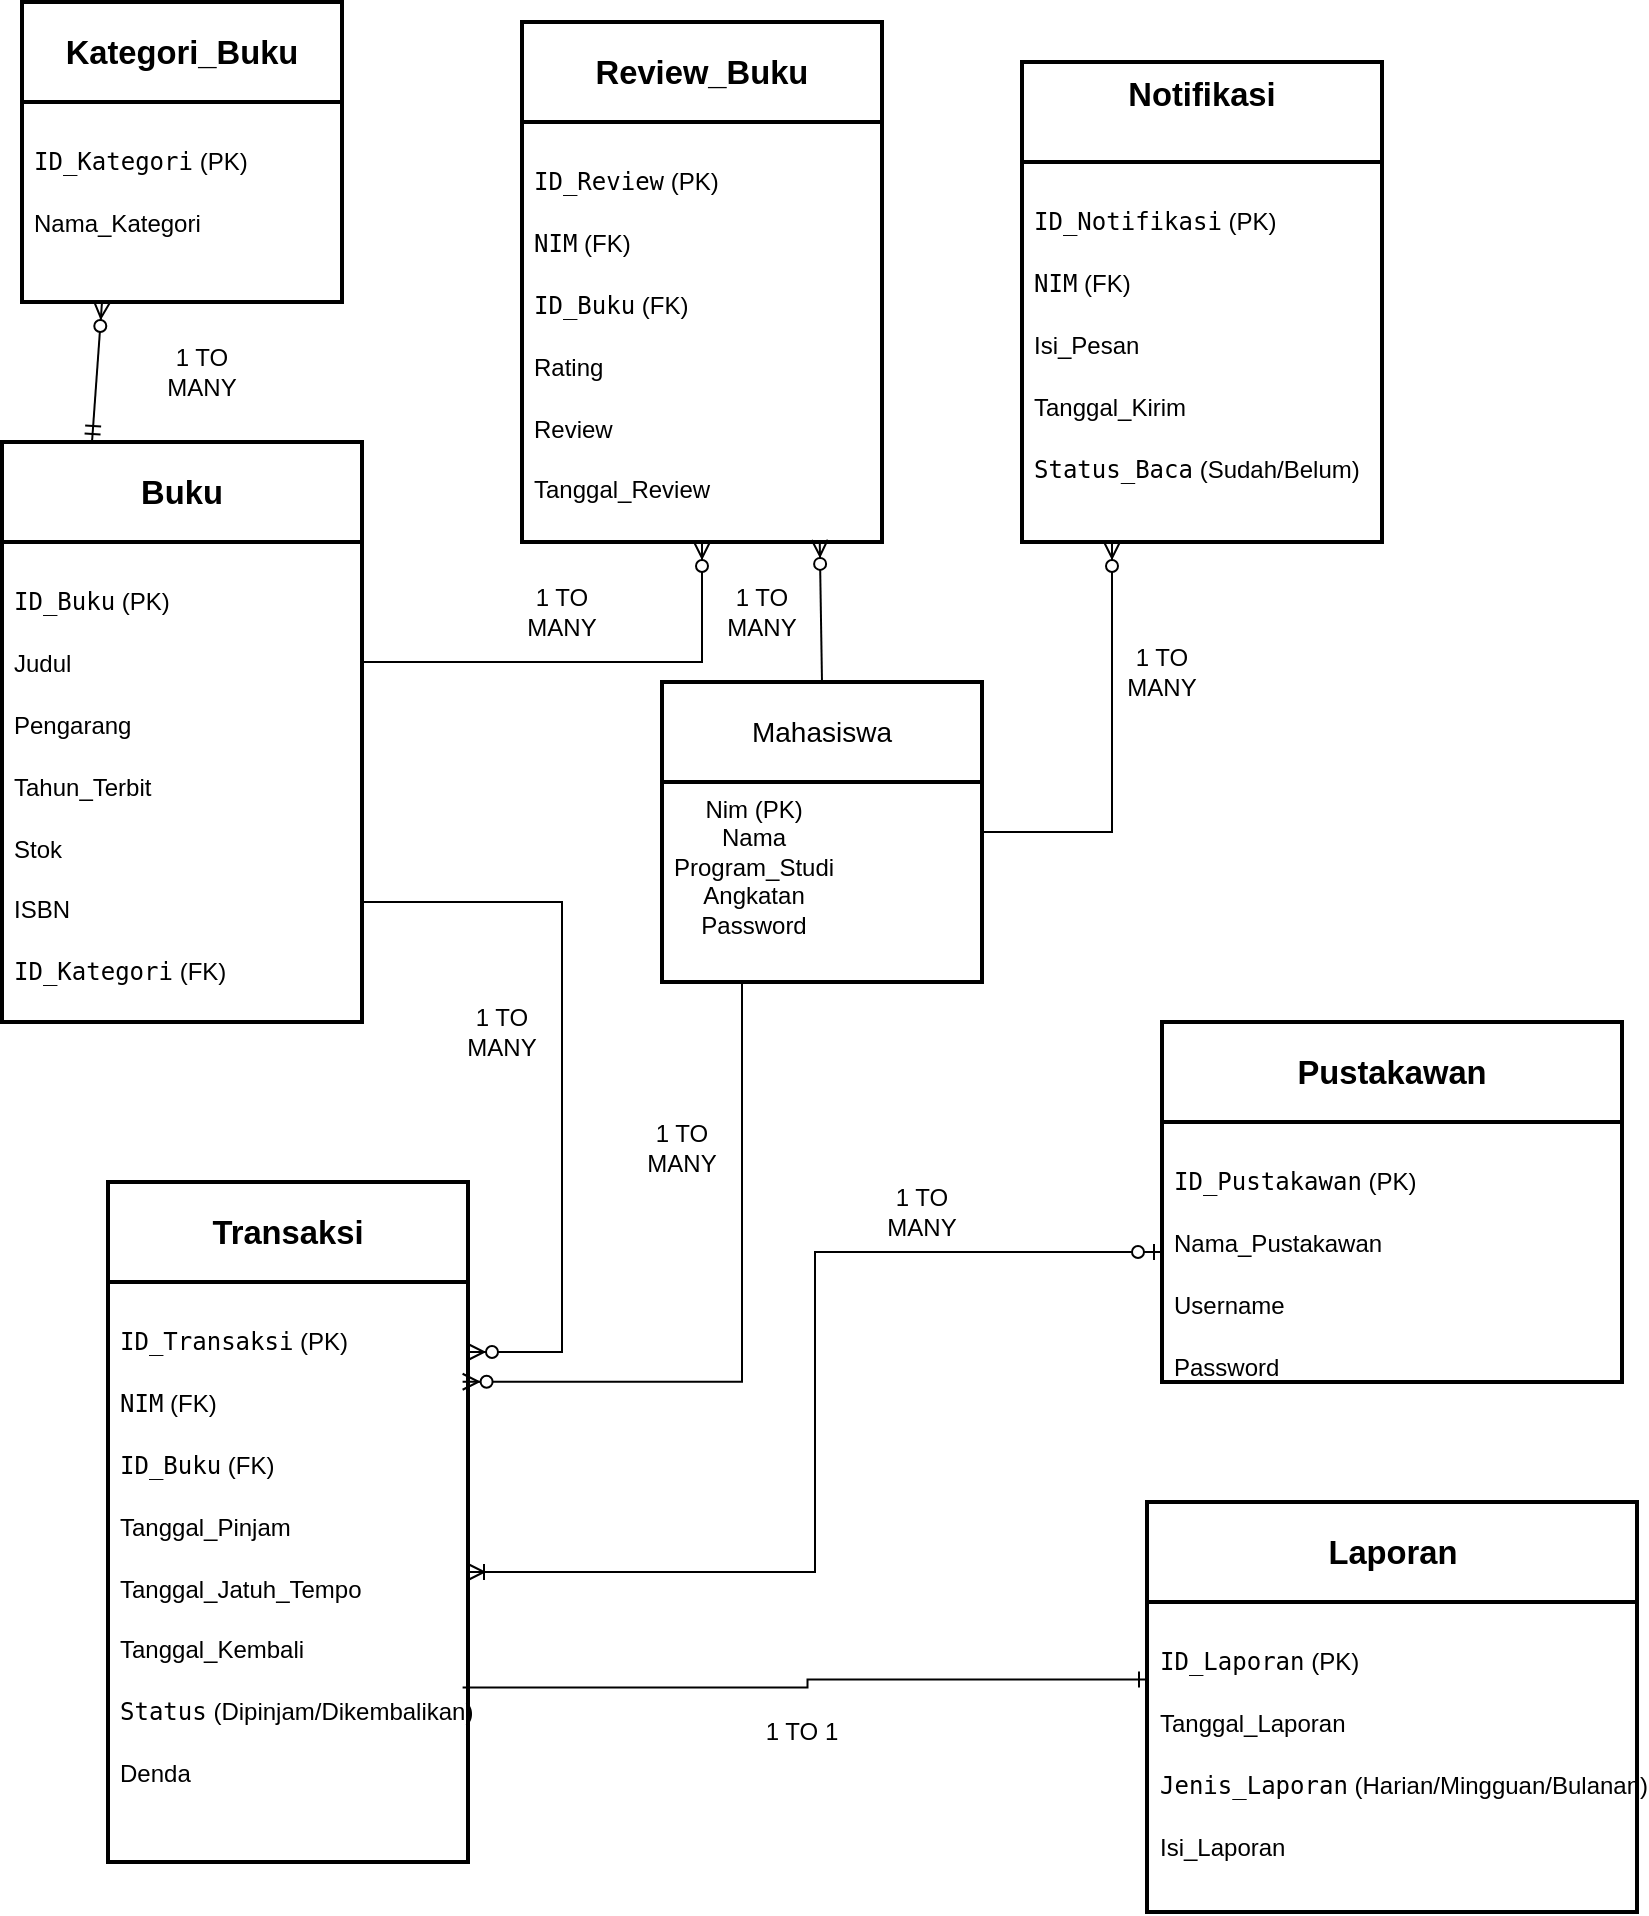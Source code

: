 <mxfile version="26.2.8">
  <diagram name="Page-1" id="gfqlw6HJtLKPapChI4Zx">
    <mxGraphModel dx="2201" dy="851" grid="1" gridSize="10" guides="1" tooltips="1" connect="1" arrows="1" fold="1" page="1" pageScale="1" pageWidth="827" pageHeight="1169" math="0" shadow="0">
      <root>
        <mxCell id="0" />
        <mxCell id="1" parent="0" />
        <mxCell id="ZNYywIUm3ItC9A_8JQBW-13" value="Mahasiswa" style="swimlane;childLayout=stackLayout;horizontal=1;startSize=50;horizontalStack=0;rounded=1;fontSize=14;fontStyle=0;strokeWidth=2;resizeParent=0;resizeLast=1;shadow=0;dashed=0;align=center;arcSize=0;whiteSpace=wrap;html=1;" vertex="1" parent="1">
          <mxGeometry x="320" y="350" width="160" height="150" as="geometry">
            <mxRectangle x="50" y="360" width="110" height="50" as="alternateBounds" />
          </mxGeometry>
        </mxCell>
        <mxCell id="ZNYywIUm3ItC9A_8JQBW-14" value="&lt;div style=&quot;text-align: center;&quot;&gt;&lt;span style=&quot;text-align: start;&quot;&gt;Nim (PK)&lt;/span&gt;&lt;/div&gt;&lt;div style=&quot;text-align: center;&quot;&gt;&lt;span style=&quot;text-align: start;&quot;&gt;Nama&lt;/span&gt;&lt;/div&gt;&lt;div style=&quot;text-align: center;&quot;&gt;&lt;span style=&quot;text-align: start;&quot;&gt;Program_Studi&lt;/span&gt;&lt;/div&gt;&lt;div style=&quot;text-align: center;&quot;&gt;&lt;span style=&quot;text-align: start;&quot;&gt;Angkatan&lt;/span&gt;&lt;/div&gt;&lt;div style=&quot;text-align: center;&quot;&gt;&lt;span style=&quot;text-align: start;&quot;&gt;Password&lt;/span&gt;&lt;/div&gt;" style="align=left;strokeColor=none;fillColor=none;spacingLeft=4;spacingRight=4;fontSize=12;verticalAlign=top;resizable=0;rotatable=0;part=1;html=1;whiteSpace=wrap;" vertex="1" parent="ZNYywIUm3ItC9A_8JQBW-13">
          <mxGeometry y="50" width="160" height="100" as="geometry" />
        </mxCell>
        <mxCell id="ZNYywIUm3ItC9A_8JQBW-17" value="&lt;h3 style=&quot;text-align: start;&quot; class=&quot;&quot; data-end=&quot;1066&quot; data-start=&quot;1045&quot;&gt;&lt;strong data-end=&quot;1066&quot; data-start=&quot;1052&quot;&gt;Notifikasi&lt;/strong&gt;&lt;/h3&gt;&lt;div&gt;&lt;strong data-end=&quot;1066&quot; data-start=&quot;1052&quot;&gt;&lt;br&gt;&lt;/strong&gt;&lt;/div&gt;" style="swimlane;childLayout=stackLayout;horizontal=1;startSize=50;horizontalStack=0;rounded=1;fontSize=14;fontStyle=0;strokeWidth=2;resizeParent=0;resizeLast=1;shadow=0;dashed=0;align=center;arcSize=0;whiteSpace=wrap;html=1;" vertex="1" parent="1">
          <mxGeometry x="500" y="40" width="180" height="240" as="geometry">
            <mxRectangle x="450" y="45" width="160" height="80" as="alternateBounds" />
          </mxGeometry>
        </mxCell>
        <mxCell id="ZNYywIUm3ItC9A_8JQBW-18" value="&lt;div style=&quot;text-align: center;&quot;&gt;&lt;h3 style=&quot;text-align: start;&quot; class=&quot;&quot; data-end=&quot;1066&quot; data-start=&quot;1045&quot;&gt;&lt;code style=&quot;font-weight: 400; font-size: 12px;&quot; data-end=&quot;1084&quot; data-start=&quot;1069&quot;&gt;ID_Notifikasi&lt;/code&gt;&lt;span style=&quot;font-weight: 400; font-size: 12px;&quot;&gt;&amp;nbsp;&lt;/span&gt;&lt;span style=&quot;font-weight: 400; font-size: 12px;&quot;&gt;(PK)&lt;/span&gt;&lt;br&gt;&lt;/h3&gt;&lt;h3 style=&quot;text-align: start;&quot; class=&quot;&quot; data-end=&quot;1066&quot; data-start=&quot;1045&quot;&gt;&lt;code style=&quot;font-weight: 400; font-size: 12px;&quot; data-end=&quot;1097&quot; data-start=&quot;1092&quot;&gt;NIM&lt;/code&gt;&lt;span style=&quot;font-weight: 400; font-size: 12px;&quot;&gt;&amp;nbsp;&lt;/span&gt;&lt;span style=&quot;font-weight: 400; font-size: 12px;&quot;&gt;(FK)&lt;/span&gt;&lt;/h3&gt;&lt;h3 style=&quot;text-align: start;&quot; class=&quot;&quot; data-end=&quot;1066&quot; data-start=&quot;1045&quot;&gt;&lt;span style=&quot;font-size: 12px; font-weight: 400;&quot;&gt;Isi_Pesan&lt;/span&gt;&lt;/h3&gt;&lt;h3 style=&quot;text-align: start;&quot; class=&quot;&quot; data-end=&quot;1066&quot; data-start=&quot;1045&quot;&gt;&lt;span style=&quot;font-weight: 400; font-size: 12px;&quot;&gt;Tanggal_Kirim&lt;/span&gt;&lt;/h3&gt;&lt;h3 style=&quot;text-align: start;&quot; class=&quot;&quot; data-end=&quot;1066&quot; data-start=&quot;1045&quot;&gt;&lt;code style=&quot;font-weight: 400; font-size: 12px;&quot; data-end=&quot;1150&quot; data-start=&quot;1137&quot;&gt;Status_Baca&lt;/code&gt;&lt;span style=&quot;font-weight: 400; font-size: 12px;&quot;&gt;&amp;nbsp;(Sudah/Belum)&lt;/span&gt;&lt;/h3&gt;&lt;/div&gt;" style="align=left;strokeColor=none;fillColor=none;spacingLeft=4;spacingRight=4;fontSize=12;verticalAlign=top;resizable=0;rotatable=0;part=1;html=1;whiteSpace=wrap;" vertex="1" parent="ZNYywIUm3ItC9A_8JQBW-17">
          <mxGeometry y="50" width="180" height="190" as="geometry" />
        </mxCell>
        <mxCell id="ZNYywIUm3ItC9A_8JQBW-21" value="&lt;h3 style=&quot;text-align: start;&quot; class=&quot;&quot; data-end=&quot;769&quot; data-start=&quot;749&quot;&gt;&lt;strong data-end=&quot;769&quot; data-start=&quot;756&quot;&gt;Transaksi&lt;/strong&gt;&lt;/h3&gt;" style="swimlane;childLayout=stackLayout;horizontal=1;startSize=50;horizontalStack=0;rounded=1;fontSize=14;fontStyle=0;strokeWidth=2;resizeParent=0;resizeLast=1;shadow=0;dashed=0;align=center;arcSize=0;whiteSpace=wrap;html=1;" vertex="1" parent="1">
          <mxGeometry x="43" y="600" width="180" height="340" as="geometry">
            <mxRectangle x="43" y="600" width="160" height="70" as="alternateBounds" />
          </mxGeometry>
        </mxCell>
        <mxCell id="ZNYywIUm3ItC9A_8JQBW-22" value="&lt;div style=&quot;text-align: center;&quot;&gt;&lt;h3 style=&quot;text-align: start;&quot; class=&quot;&quot; data-end=&quot;769&quot; data-start=&quot;749&quot;&gt;&lt;code style=&quot;font-size: 12px; font-weight: normal;&quot; data-end=&quot;786&quot; data-start=&quot;772&quot;&gt;ID_Transaksi&lt;/code&gt;&lt;span style=&quot;font-size: 12px; font-weight: normal;&quot;&gt;&amp;nbsp;(PK)&lt;/span&gt;&lt;br&gt;&lt;/h3&gt;&lt;h3 style=&quot;text-align: start;&quot; class=&quot;&quot; data-end=&quot;769&quot; data-start=&quot;749&quot;&gt;&lt;code style=&quot;font-size: 12px; font-weight: normal;&quot; data-end=&quot;799&quot; data-start=&quot;794&quot;&gt;NIM&lt;/code&gt;&lt;span style=&quot;font-size: 12px; font-weight: normal;&quot;&gt;&amp;nbsp;(FK)&lt;/span&gt;&lt;/h3&gt;&lt;h3 style=&quot;text-align: start;&quot; class=&quot;&quot; data-end=&quot;769&quot; data-start=&quot;749&quot;&gt;&lt;code style=&quot;font-size: 12px; font-weight: normal;&quot; data-end=&quot;816&quot; data-start=&quot;807&quot;&gt;ID_Buku&lt;/code&gt;&lt;span style=&quot;font-size: 12px; font-weight: normal;&quot;&gt;&amp;nbsp;(FK)&lt;/span&gt;&lt;/h3&gt;&lt;h3 style=&quot;text-align: start;&quot; class=&quot;&quot; data-end=&quot;769&quot; data-start=&quot;749&quot;&gt;&lt;span style=&quot;font-size: 12px; font-weight: normal;&quot;&gt;Tanggal_Pinjam&lt;/span&gt;&lt;/h3&gt;&lt;h3 style=&quot;text-align: start;&quot; class=&quot;&quot; data-end=&quot;769&quot; data-start=&quot;749&quot;&gt;&lt;span style=&quot;font-size: 12px; font-weight: normal;&quot;&gt;Tanggal_Jatuh_Tempo&lt;/span&gt;&lt;/h3&gt;&lt;h3 style=&quot;text-align: start;&quot; class=&quot;&quot; data-end=&quot;769&quot; data-start=&quot;749&quot;&gt;&lt;span style=&quot;font-size: 12px; font-weight: normal;&quot;&gt;Tanggal_Kembali&lt;/span&gt;&lt;/h3&gt;&lt;h3 style=&quot;text-align: start;&quot; class=&quot;&quot; data-end=&quot;769&quot; data-start=&quot;749&quot;&gt;&lt;code style=&quot;font-size: 12px; font-weight: normal;&quot; data-end=&quot;895&quot; data-start=&quot;887&quot;&gt;Status&lt;/code&gt;&lt;span style=&quot;font-size: 12px; font-weight: normal;&quot;&gt;&amp;nbsp;(Dipinjam/Dikembalikan)&lt;/span&gt;&lt;/h3&gt;&lt;h3 style=&quot;text-align: start;&quot; class=&quot;&quot; data-end=&quot;769&quot; data-start=&quot;749&quot;&gt;&lt;span style=&quot;font-size: 12px; font-weight: normal;&quot;&gt;Denda&lt;/span&gt;&lt;/h3&gt;&lt;/div&gt;" style="align=left;strokeColor=none;fillColor=none;spacingLeft=4;spacingRight=4;fontSize=12;verticalAlign=top;resizable=0;rotatable=0;part=1;html=1;whiteSpace=wrap;" vertex="1" parent="ZNYywIUm3ItC9A_8JQBW-21">
          <mxGeometry y="50" width="180" height="290" as="geometry" />
        </mxCell>
        <mxCell id="ZNYywIUm3ItC9A_8JQBW-24" value="&lt;h3 style=&quot;text-align: start;&quot; class=&quot;&quot; data-end=&quot;708&quot; data-start=&quot;684&quot;&gt;&lt;strong data-end=&quot;708&quot; data-start=&quot;691&quot;&gt;Kategori_Buku&lt;/strong&gt;&lt;/h3&gt;" style="swimlane;childLayout=stackLayout;horizontal=1;startSize=50;horizontalStack=0;rounded=1;fontSize=14;fontStyle=0;strokeWidth=2;resizeParent=0;resizeLast=1;shadow=0;dashed=0;align=center;arcSize=0;whiteSpace=wrap;html=1;" vertex="1" parent="1">
          <mxGeometry y="10" width="160" height="150" as="geometry">
            <mxRectangle x="43" y="55" width="160" height="70" as="alternateBounds" />
          </mxGeometry>
        </mxCell>
        <mxCell id="ZNYywIUm3ItC9A_8JQBW-25" value="&lt;div style=&quot;text-align: center;&quot;&gt;&lt;h3 style=&quot;text-align: start;&quot; class=&quot;&quot; data-end=&quot;708&quot; data-start=&quot;684&quot;&gt;&lt;code style=&quot;font-size: 12px; font-weight: normal;&quot; data-end=&quot;724&quot; data-start=&quot;711&quot;&gt;ID_Kategori&lt;/code&gt;&lt;span style=&quot;font-size: 12px; font-weight: normal;&quot;&gt;&amp;nbsp;(PK)&lt;/span&gt;&lt;br&gt;&lt;/h3&gt;&lt;h3 style=&quot;text-align: start;&quot; class=&quot;&quot; data-end=&quot;708&quot; data-start=&quot;684&quot;&gt;&lt;span style=&quot;font-size: 12px; font-weight: normal;&quot;&gt;Nama_Kategori&lt;/span&gt;&lt;/h3&gt;&lt;/div&gt;" style="align=left;strokeColor=none;fillColor=none;spacingLeft=4;spacingRight=4;fontSize=12;verticalAlign=top;resizable=0;rotatable=0;part=1;html=1;whiteSpace=wrap;" vertex="1" parent="ZNYywIUm3ItC9A_8JQBW-24">
          <mxGeometry y="50" width="160" height="100" as="geometry" />
        </mxCell>
        <mxCell id="ZNYywIUm3ItC9A_8JQBW-26" value="&lt;h3 style=&quot;text-align: start;&quot; class=&quot;&quot; data-end=&quot;953&quot; data-start=&quot;931&quot;&gt;&lt;strong data-end=&quot;953&quot; data-start=&quot;938&quot;&gt;Review_Buku&lt;/strong&gt;&lt;/h3&gt;" style="swimlane;childLayout=stackLayout;horizontal=1;startSize=50;horizontalStack=0;rounded=1;fontSize=14;fontStyle=0;strokeWidth=2;resizeParent=0;resizeLast=1;shadow=0;dashed=0;align=center;arcSize=0;whiteSpace=wrap;html=1;" vertex="1" parent="1">
          <mxGeometry x="250" y="20" width="180" height="260" as="geometry">
            <mxRectangle x="223" y="50" width="187" height="70" as="alternateBounds" />
          </mxGeometry>
        </mxCell>
        <mxCell id="ZNYywIUm3ItC9A_8JQBW-27" value="&lt;div style=&quot;text-align: center;&quot;&gt;&lt;h3 style=&quot;text-align: start;&quot; class=&quot;&quot; data-end=&quot;953&quot; data-start=&quot;931&quot;&gt;&lt;code style=&quot;font-weight: 400; font-size: 12px;&quot; data-end=&quot;967&quot; data-start=&quot;956&quot;&gt;ID_Review&lt;/code&gt;&lt;span style=&quot;font-weight: 400; font-size: 12px;&quot;&gt;&amp;nbsp;&lt;/span&gt;&lt;span style=&quot;font-weight: 400; font-size: 12px;&quot;&gt;(PK)&lt;/span&gt;&lt;br&gt;&lt;/h3&gt;&lt;h3 style=&quot;text-align: start;&quot; class=&quot;&quot; data-end=&quot;953&quot; data-start=&quot;931&quot;&gt;&lt;code style=&quot;font-weight: 400; font-size: 12px;&quot; data-end=&quot;980&quot; data-start=&quot;975&quot;&gt;NIM&lt;/code&gt;&lt;span style=&quot;font-weight: 400; font-size: 12px;&quot;&gt;&amp;nbsp;&lt;/span&gt;&lt;span style=&quot;font-weight: 400; font-size: 12px;&quot;&gt;(FK)&lt;/span&gt;&lt;/h3&gt;&lt;h3 style=&quot;text-align: start;&quot; class=&quot;&quot; data-end=&quot;953&quot; data-start=&quot;931&quot;&gt;&lt;code style=&quot;font-weight: 400; font-size: 12px;&quot; data-end=&quot;997&quot; data-start=&quot;988&quot;&gt;ID_Buku&lt;/code&gt;&lt;span style=&quot;font-weight: 400; font-size: 12px;&quot;&gt;&amp;nbsp;&lt;/span&gt;&lt;span style=&quot;font-weight: 400; font-size: 12px;&quot;&gt;(FK)&lt;/span&gt;&lt;/h3&gt;&lt;h3 style=&quot;text-align: start;&quot; class=&quot;&quot; data-end=&quot;953&quot; data-start=&quot;931&quot;&gt;&lt;span style=&quot;font-weight: 400; font-size: 12px;&quot;&gt;Rating&lt;/span&gt;&lt;/h3&gt;&lt;h3 style=&quot;text-align: start;&quot; class=&quot;&quot; data-end=&quot;953&quot; data-start=&quot;931&quot;&gt;&lt;span style=&quot;font-weight: 400; font-size: 12px;&quot;&gt;Review&lt;/span&gt;&lt;/h3&gt;&lt;h3 style=&quot;text-align: start;&quot; class=&quot;&quot; data-end=&quot;953&quot; data-start=&quot;931&quot;&gt;&lt;span style=&quot;font-weight: 400; font-size: 12px;&quot;&gt;Tanggal_Review&lt;/span&gt;&lt;/h3&gt;&lt;/div&gt;" style="align=left;strokeColor=none;fillColor=none;spacingLeft=4;spacingRight=4;fontSize=12;verticalAlign=top;resizable=0;rotatable=0;part=1;html=1;whiteSpace=wrap;" vertex="1" parent="ZNYywIUm3ItC9A_8JQBW-26">
          <mxGeometry y="50" width="180" height="210" as="geometry" />
        </mxCell>
        <mxCell id="ZNYywIUm3ItC9A_8JQBW-28" value="&lt;h3 style=&quot;text-align: start;&quot; class=&quot;&quot; data-end=&quot;953&quot; data-start=&quot;931&quot;&gt;&lt;strong data-end=&quot;953&quot; data-start=&quot;938&quot;&gt;Buku&lt;/strong&gt;&lt;/h3&gt;" style="swimlane;childLayout=stackLayout;horizontal=1;startSize=50;horizontalStack=0;rounded=1;fontSize=14;fontStyle=0;strokeWidth=2;resizeParent=0;resizeLast=1;shadow=0;dashed=0;align=center;arcSize=0;whiteSpace=wrap;html=1;" vertex="1" parent="1">
          <mxGeometry x="-10" y="230" width="180" height="290" as="geometry">
            <mxRectangle x="43" y="290" width="146" height="70" as="alternateBounds" />
          </mxGeometry>
        </mxCell>
        <mxCell id="ZNYywIUm3ItC9A_8JQBW-29" value="&lt;div style=&quot;text-align: center;&quot;&gt;&lt;h3 style=&quot;text-align: start;&quot; class=&quot;&quot; data-end=&quot;585&quot; data-start=&quot;570&quot;&gt;&lt;code style=&quot;font-size: 12px; font-weight: normal;&quot; data-end=&quot;597&quot; data-start=&quot;588&quot;&gt;ID_Buku&lt;/code&gt;&lt;span style=&quot;font-size: 12px; font-weight: normal;&quot;&gt;&amp;nbsp;&lt;/span&gt;&lt;span style=&quot;font-size: 12px; font-weight: normal;&quot;&gt;(PK)&lt;/span&gt;&lt;/h3&gt;&lt;h3 style=&quot;text-align: start;&quot; class=&quot;&quot; data-end=&quot;585&quot; data-start=&quot;570&quot;&gt;&lt;span style=&quot;font-size: 12px; font-weight: normal;&quot;&gt;Judul&lt;/span&gt;&lt;/h3&gt;&lt;h3 style=&quot;text-align: start;&quot; class=&quot;&quot; data-end=&quot;585&quot; data-start=&quot;570&quot;&gt;&lt;span style=&quot;font-size: 12px; font-weight: normal;&quot;&gt;Pengarang&lt;/span&gt;&lt;/h3&gt;&lt;h3 style=&quot;text-align: start;&quot; class=&quot;&quot; data-end=&quot;585&quot; data-start=&quot;570&quot;&gt;&lt;span style=&quot;font-size: 12px; font-weight: normal;&quot;&gt;Tahun_Terbit&lt;/span&gt;&lt;/h3&gt;&lt;h3 style=&quot;text-align: start;&quot; class=&quot;&quot; data-end=&quot;585&quot; data-start=&quot;570&quot;&gt;&lt;span style=&quot;font-size: 12px; font-weight: normal;&quot;&gt;Stok&lt;/span&gt;&lt;/h3&gt;&lt;h3 style=&quot;text-align: start;&quot; class=&quot;&quot; data-end=&quot;585&quot; data-start=&quot;570&quot;&gt;&lt;span style=&quot;font-size: 12px; font-weight: normal;&quot;&gt;ISBN&lt;/span&gt;&lt;/h3&gt;&lt;h3 style=&quot;text-align: start;&quot; class=&quot;&quot; data-end=&quot;585&quot; data-start=&quot;570&quot;&gt;&lt;code style=&quot;font-size: 12px; font-weight: normal;&quot; data-end=&quot;677&quot; data-start=&quot;664&quot;&gt;ID_Kategori&lt;/code&gt;&lt;span style=&quot;font-size: 12px; font-weight: normal;&quot;&gt;&amp;nbsp;(FK)&lt;/span&gt;&lt;/h3&gt;&lt;/div&gt;" style="align=left;strokeColor=none;fillColor=none;spacingLeft=4;spacingRight=4;fontSize=12;verticalAlign=top;resizable=0;rotatable=0;part=1;html=1;whiteSpace=wrap;" vertex="1" parent="ZNYywIUm3ItC9A_8JQBW-28">
          <mxGeometry y="50" width="180" height="240" as="geometry" />
        </mxCell>
        <mxCell id="ZNYywIUm3ItC9A_8JQBW-30" value="&lt;h3 style=&quot;text-align: start;&quot; class=&quot;&quot; data-end=&quot;499&quot; data-start=&quot;478&quot;&gt;&lt;strong data-end=&quot;499&quot; data-start=&quot;485&quot;&gt;Pustakawan&lt;/strong&gt;&lt;/h3&gt;" style="swimlane;childLayout=stackLayout;horizontal=1;startSize=50;horizontalStack=0;rounded=1;fontSize=14;fontStyle=0;strokeWidth=2;resizeParent=0;resizeLast=1;shadow=0;dashed=0;align=center;arcSize=0;whiteSpace=wrap;html=1;" vertex="1" parent="1">
          <mxGeometry x="570" y="520" width="230" height="180" as="geometry">
            <mxRectangle x="570" y="520" width="140" height="70" as="alternateBounds" />
          </mxGeometry>
        </mxCell>
        <mxCell id="ZNYywIUm3ItC9A_8JQBW-31" value="&lt;div style=&quot;text-align: center;&quot;&gt;&lt;h3 style=&quot;text-align: start;&quot; class=&quot;&quot; data-end=&quot;499&quot; data-start=&quot;478&quot;&gt;&lt;code style=&quot;font-size: 12px; font-weight: normal;&quot; data-end=&quot;517&quot; data-start=&quot;502&quot;&gt;ID_Pustakawan&lt;/code&gt;&lt;span style=&quot;font-size: 12px; font-weight: normal;&quot;&gt;&amp;nbsp;(PK)&lt;/span&gt;&lt;br&gt;&lt;/h3&gt;&lt;h3 style=&quot;text-align: start;&quot; class=&quot;&quot; data-end=&quot;499&quot; data-start=&quot;478&quot;&gt;&lt;span style=&quot;font-size: 12px; font-weight: normal;&quot;&gt;Nama_Pustakawan&lt;/span&gt;&lt;/h3&gt;&lt;h3 style=&quot;text-align: start;&quot; class=&quot;&quot; data-end=&quot;499&quot; data-start=&quot;478&quot;&gt;&lt;span style=&quot;font-size: 12px; font-weight: normal;&quot;&gt;Username&lt;/span&gt;&lt;/h3&gt;&lt;h3 style=&quot;text-align: start;&quot; class=&quot;&quot; data-end=&quot;499&quot; data-start=&quot;478&quot;&gt;&lt;span style=&quot;font-size: 12px; font-weight: normal;&quot;&gt;Password&lt;/span&gt;&lt;/h3&gt;&lt;/div&gt;" style="align=left;strokeColor=none;fillColor=none;spacingLeft=4;spacingRight=4;fontSize=12;verticalAlign=top;resizable=0;rotatable=0;part=1;html=1;whiteSpace=wrap;" vertex="1" parent="ZNYywIUm3ItC9A_8JQBW-30">
          <mxGeometry y="50" width="230" height="130" as="geometry" />
        </mxCell>
        <mxCell id="ZNYywIUm3ItC9A_8JQBW-33" value="&lt;h3 style=&quot;text-align: start;&quot; class=&quot;&quot; data-end=&quot;1184&quot; data-start=&quot;1166&quot;&gt;&lt;strong data-end=&quot;1184&quot; data-start=&quot;1173&quot;&gt;Laporan&lt;/strong&gt;&lt;/h3&gt;" style="swimlane;childLayout=stackLayout;horizontal=1;startSize=50;horizontalStack=0;rounded=1;fontSize=14;fontStyle=0;strokeWidth=2;resizeParent=0;resizeLast=1;shadow=0;dashed=0;align=center;arcSize=0;whiteSpace=wrap;html=1;" vertex="1" parent="1">
          <mxGeometry x="562.5" y="760" width="245" height="205" as="geometry">
            <mxRectangle x="607.5" y="750" width="155" height="70" as="alternateBounds" />
          </mxGeometry>
        </mxCell>
        <mxCell id="ZNYywIUm3ItC9A_8JQBW-34" value="&lt;div style=&quot;text-align: center;&quot;&gt;&lt;h3 style=&quot;text-align: start;&quot; class=&quot;&quot; data-end=&quot;1184&quot; data-start=&quot;1166&quot;&gt;&lt;code style=&quot;font-weight: 400; font-size: 12px;&quot; data-end=&quot;1199&quot; data-start=&quot;1187&quot;&gt;ID_Laporan&lt;/code&gt;&lt;span style=&quot;font-weight: 400; font-size: 12px;&quot;&gt;&amp;nbsp;&lt;/span&gt;&lt;span style=&quot;font-weight: 400; font-size: 12px;&quot;&gt;(PK)&lt;/span&gt;&lt;br&gt;&lt;/h3&gt;&lt;h3 style=&quot;text-align: start;&quot; class=&quot;&quot; data-end=&quot;1184&quot; data-start=&quot;1166&quot;&gt;&lt;span style=&quot;font-weight: 400; font-size: 12px;&quot;&gt;Tanggal_Laporan&lt;/span&gt;&lt;/h3&gt;&lt;h3 style=&quot;text-align: start;&quot; class=&quot;&quot; data-end=&quot;1184&quot; data-start=&quot;1166&quot;&gt;&lt;code style=&quot;font-weight: 400; font-size: 12px;&quot; data-end=&quot;1242&quot; data-start=&quot;1227&quot;&gt;Jenis_Laporan&lt;/code&gt;&lt;span style=&quot;font-weight: 400; font-size: 12px;&quot;&gt;&amp;nbsp;&lt;/span&gt;&lt;span style=&quot;font-weight: 400; font-size: 12px;&quot;&gt;(Harian/Mingguan/Bulanan)&lt;/span&gt;&lt;/h3&gt;&lt;h3 style=&quot;text-align: start;&quot; class=&quot;&quot; data-end=&quot;1184&quot; data-start=&quot;1166&quot;&gt;&lt;span style=&quot;font-weight: 400; font-size: 12px;&quot;&gt;Isi_Laporan&lt;/span&gt;&lt;/h3&gt;&lt;/div&gt;" style="align=left;strokeColor=none;fillColor=none;spacingLeft=4;spacingRight=4;fontSize=12;verticalAlign=top;resizable=0;rotatable=0;part=1;html=1;whiteSpace=wrap;" vertex="1" parent="ZNYywIUm3ItC9A_8JQBW-33">
          <mxGeometry y="50" width="245" height="155" as="geometry" />
        </mxCell>
        <mxCell id="ZNYywIUm3ItC9A_8JQBW-42" value="" style="edgeStyle=orthogonalEdgeStyle;fontSize=12;html=1;endArrow=ERzeroToMany;endFill=1;rounded=0;exitX=0.25;exitY=1;exitDx=0;exitDy=0;entryX=0.985;entryY=0.172;entryDx=0;entryDy=0;entryPerimeter=0;" edge="1" parent="1" source="ZNYywIUm3ItC9A_8JQBW-14" target="ZNYywIUm3ItC9A_8JQBW-22">
          <mxGeometry width="100" height="100" relative="1" as="geometry">
            <mxPoint x="485.29" y="610" as="sourcePoint" />
            <mxPoint x="260.03" y="731.32" as="targetPoint" />
            <Array as="points">
              <mxPoint x="360" y="700" />
            </Array>
          </mxGeometry>
        </mxCell>
        <mxCell id="ZNYywIUm3ItC9A_8JQBW-44" value="" style="fontSize=12;html=1;endArrow=ERzeroToMany;endFill=1;rounded=0;entryX=0.5;entryY=1;entryDx=0;entryDy=0;exitX=1;exitY=0.25;exitDx=0;exitDy=0;edgeStyle=orthogonalEdgeStyle;" edge="1" parent="1" source="ZNYywIUm3ItC9A_8JQBW-29" target="ZNYywIUm3ItC9A_8JQBW-26">
          <mxGeometry width="100" height="100" relative="1" as="geometry">
            <mxPoint x="98" y="240" as="sourcePoint" />
            <mxPoint x="100" y="125" as="targetPoint" />
          </mxGeometry>
        </mxCell>
        <mxCell id="ZNYywIUm3ItC9A_8JQBW-45" value="" style="fontSize=12;html=1;endArrow=ERzeroToMany;endFill=1;rounded=0;entryX=0.827;entryY=0.995;entryDx=0;entryDy=0;exitX=0.5;exitY=0;exitDx=0;exitDy=0;entryPerimeter=0;" edge="1" parent="1" source="ZNYywIUm3ItC9A_8JQBW-13" target="ZNYywIUm3ItC9A_8JQBW-27">
          <mxGeometry width="100" height="100" relative="1" as="geometry">
            <mxPoint x="188" y="240" as="sourcePoint" />
            <mxPoint x="327" y="130" as="targetPoint" />
          </mxGeometry>
        </mxCell>
        <mxCell id="ZNYywIUm3ItC9A_8JQBW-47" value="" style="fontSize=12;html=1;endArrow=ERzeroToMany;endFill=1;rounded=0;edgeStyle=orthogonalEdgeStyle;entryX=0.25;entryY=1;entryDx=0;entryDy=0;exitX=1;exitY=0.5;exitDx=0;exitDy=0;" edge="1" parent="1" source="ZNYywIUm3ItC9A_8JQBW-13" target="ZNYywIUm3ItC9A_8JQBW-17">
          <mxGeometry width="100" height="100" relative="1" as="geometry">
            <mxPoint x="470" y="340" as="sourcePoint" />
            <mxPoint x="490" y="130" as="targetPoint" />
          </mxGeometry>
        </mxCell>
        <mxCell id="ZNYywIUm3ItC9A_8JQBW-55" value="" style="fontSize=12;html=1;endArrow=ERoneToMany;startArrow=ERzeroToOne;rounded=0;entryX=1;entryY=0.5;entryDx=0;entryDy=0;exitX=0;exitY=0.5;exitDx=0;exitDy=0;edgeStyle=orthogonalEdgeStyle;" edge="1" parent="1" source="ZNYywIUm3ItC9A_8JQBW-31" target="ZNYywIUm3ItC9A_8JQBW-22">
          <mxGeometry width="100" height="100" relative="1" as="geometry">
            <mxPoint x="612.5" y="730" as="sourcePoint" />
            <mxPoint x="270" y="894.37" as="targetPoint" />
          </mxGeometry>
        </mxCell>
        <mxCell id="ZNYywIUm3ItC9A_8JQBW-56" value="" style="fontSize=12;html=1;endArrow=ERzeroToMany;startArrow=ERmandOne;rounded=0;exitX=0.25;exitY=0;exitDx=0;exitDy=0;entryX=0.25;entryY=1;entryDx=0;entryDy=0;" edge="1" parent="1" source="ZNYywIUm3ItC9A_8JQBW-28" target="ZNYywIUm3ItC9A_8JQBW-25">
          <mxGeometry width="100" height="100" relative="1" as="geometry">
            <mxPoint x="90" y="200" as="sourcePoint" />
            <mxPoint x="190" y="100" as="targetPoint" />
          </mxGeometry>
        </mxCell>
        <mxCell id="ZNYywIUm3ItC9A_8JQBW-57" value="" style="edgeStyle=orthogonalEdgeStyle;fontSize=12;html=1;endArrow=ERzeroToMany;endFill=1;rounded=0;entryX=1;entryY=0.25;entryDx=0;entryDy=0;exitX=1;exitY=0.75;exitDx=0;exitDy=0;" edge="1" parent="1" source="ZNYywIUm3ItC9A_8JQBW-29" target="ZNYywIUm3ItC9A_8JQBW-21">
          <mxGeometry width="100" height="100" relative="1" as="geometry">
            <mxPoint x="410" y="510" as="sourcePoint" />
            <mxPoint x="213" y="663" as="targetPoint" />
            <Array as="points">
              <mxPoint x="270" y="460" />
              <mxPoint x="270" y="685" />
            </Array>
          </mxGeometry>
        </mxCell>
        <mxCell id="ZNYywIUm3ItC9A_8JQBW-58" value="" style="edgeStyle=orthogonalEdgeStyle;fontSize=12;html=1;endArrow=ERone;endFill=1;rounded=0;exitX=0.985;exitY=0.699;exitDx=0;exitDy=0;exitPerimeter=0;entryX=0;entryY=0.25;entryDx=0;entryDy=0;" edge="1" parent="1" source="ZNYywIUm3ItC9A_8JQBW-22" target="ZNYywIUm3ItC9A_8JQBW-34">
          <mxGeometry width="100" height="100" relative="1" as="geometry">
            <mxPoint x="270" y="870" as="sourcePoint" />
            <mxPoint x="370" y="770" as="targetPoint" />
          </mxGeometry>
        </mxCell>
        <mxCell id="ZNYywIUm3ItC9A_8JQBW-59" value="1 TO MANY" style="text;strokeColor=none;align=center;fillColor=none;html=1;verticalAlign=middle;whiteSpace=wrap;rounded=0;" vertex="1" parent="1">
          <mxGeometry x="60" y="180" width="60" height="30" as="geometry" />
        </mxCell>
        <mxCell id="ZNYywIUm3ItC9A_8JQBW-60" value="1 TO MANY" style="text;strokeColor=none;align=center;fillColor=none;html=1;verticalAlign=middle;whiteSpace=wrap;rounded=0;" vertex="1" parent="1">
          <mxGeometry x="420" y="600" width="60" height="30" as="geometry" />
        </mxCell>
        <mxCell id="ZNYywIUm3ItC9A_8JQBW-61" value="1 TO MANY" style="text;strokeColor=none;align=center;fillColor=none;html=1;verticalAlign=middle;whiteSpace=wrap;rounded=0;" vertex="1" parent="1">
          <mxGeometry x="210" y="510" width="60" height="30" as="geometry" />
        </mxCell>
        <mxCell id="ZNYywIUm3ItC9A_8JQBW-62" value="1 TO MANY" style="text;strokeColor=none;align=center;fillColor=none;html=1;verticalAlign=middle;whiteSpace=wrap;rounded=0;" vertex="1" parent="1">
          <mxGeometry x="300" y="568" width="60" height="30" as="geometry" />
        </mxCell>
        <mxCell id="ZNYywIUm3ItC9A_8JQBW-63" value="1 TO 1" style="text;strokeColor=none;align=center;fillColor=none;html=1;verticalAlign=middle;whiteSpace=wrap;rounded=0;" vertex="1" parent="1">
          <mxGeometry x="360" y="860" width="60" height="30" as="geometry" />
        </mxCell>
        <mxCell id="ZNYywIUm3ItC9A_8JQBW-64" value="1 TO MANY" style="text;strokeColor=none;align=center;fillColor=none;html=1;verticalAlign=middle;whiteSpace=wrap;rounded=0;" vertex="1" parent="1">
          <mxGeometry x="540" y="330" width="60" height="30" as="geometry" />
        </mxCell>
        <mxCell id="ZNYywIUm3ItC9A_8JQBW-65" value="1 TO MANY" style="text;strokeColor=none;align=center;fillColor=none;html=1;verticalAlign=middle;whiteSpace=wrap;rounded=0;" vertex="1" parent="1">
          <mxGeometry x="340" y="300" width="60" height="30" as="geometry" />
        </mxCell>
        <mxCell id="ZNYywIUm3ItC9A_8JQBW-66" value="1 TO MANY" style="text;strokeColor=none;align=center;fillColor=none;html=1;verticalAlign=middle;whiteSpace=wrap;rounded=0;" vertex="1" parent="1">
          <mxGeometry x="240" y="300" width="60" height="30" as="geometry" />
        </mxCell>
      </root>
    </mxGraphModel>
  </diagram>
</mxfile>
